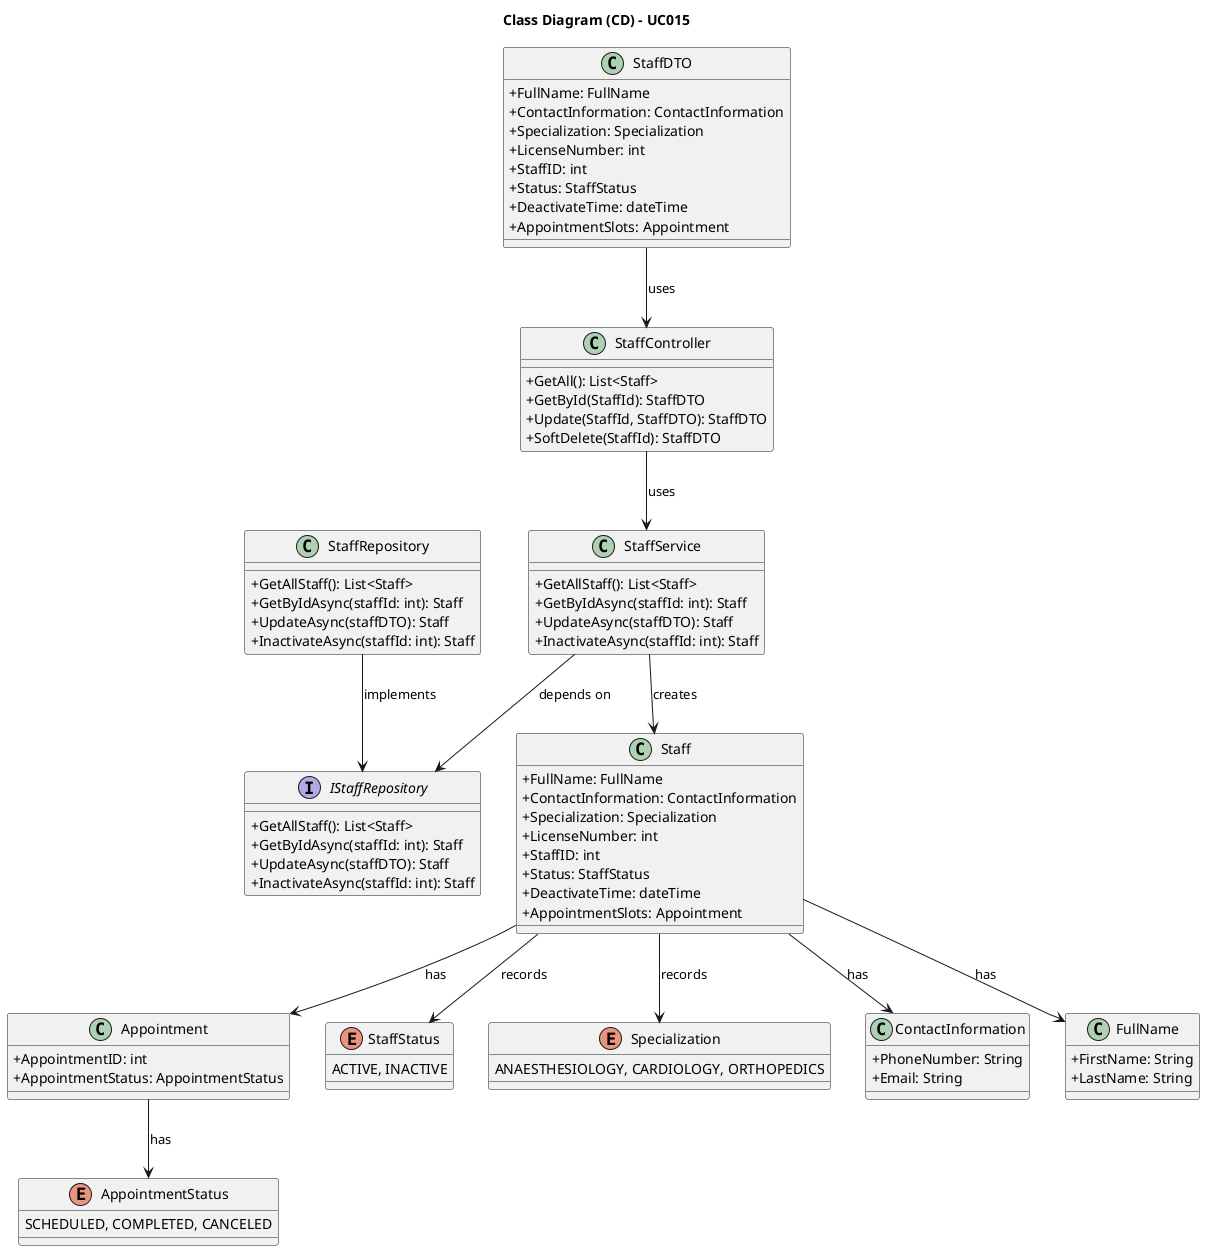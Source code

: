 @startuml
skinparam packageStyle rectangle
skinparam shadowing false

skinparam classAttributeIconSize 0

title Class Diagram (CD) - UC015

class StaffController {
    + GetAll(): List<Staff>
    + GetById(StaffId): StaffDTO
    + Update(StaffId, StaffDTO): StaffDTO
    + SoftDelete(StaffId): StaffDTO
}

class StaffService {
    + GetAllStaff(): List<Staff>
    + GetByIdAsync(staffId: int): Staff
    + UpdateAsync(staffDTO): Staff
    + InactivateAsync(staffId: int): Staff
}

class StaffDTO {
    + FullName: FullName
    + ContactInformation: ContactInformation
    + Specialization: Specialization
    + LicenseNumber: int
    + StaffID: int
    + Status: StaffStatus
    + DeactivateTime: dateTime
    + AppointmentSlots: Appointment
}

class Staff {
    + FullName: FullName
    + ContactInformation: ContactInformation
    + Specialization: Specialization
    + LicenseNumber: int
    + StaffID: int
    + Status: StaffStatus
    + DeactivateTime: dateTime
    + AppointmentSlots: Appointment
}

class Appointment {
    + AppointmentID: int
    + AppointmentStatus: AppointmentStatus
}

enum AppointmentStatus{
    SCHEDULED, COMPLETED, CANCELED
}

enum StaffStatus {
    ACTIVE, INACTIVE
}

enum Specialization{
    ANAESTHESIOLOGY, CARDIOLOGY, ORTHOPEDICS
}

class ContactInformation{
    + PhoneNumber: String
    + Email: String
}

class FullName{
    + FirstName: String
    + LastName: String
}

interface IStaffRepository {
    + GetAllStaff(): List<Staff>
    + GetByIdAsync(staffId: int): Staff
    + UpdateAsync(staffDTO): Staff
    + InactivateAsync(staffId: int): Staff
}

class StaffRepository {
    + GetAllStaff(): List<Staff>
    + GetByIdAsync(staffId: int): Staff
    + UpdateAsync(staffDTO): Staff
    + InactivateAsync(staffId: int): Staff
}

StaffDTO --> StaffController : uses
StaffController --> StaffService : uses
StaffService --> Staff : creates
StaffService --> IStaffRepository : depends on
StaffRepository --> IStaffRepository : implements
Staff --> ContactInformation : has
Staff --> FullName : has
Staff --> StaffStatus : records
Staff --> Specialization : records
Staff --> Appointment : has
Appointment --> AppointmentStatus : has

@enduml